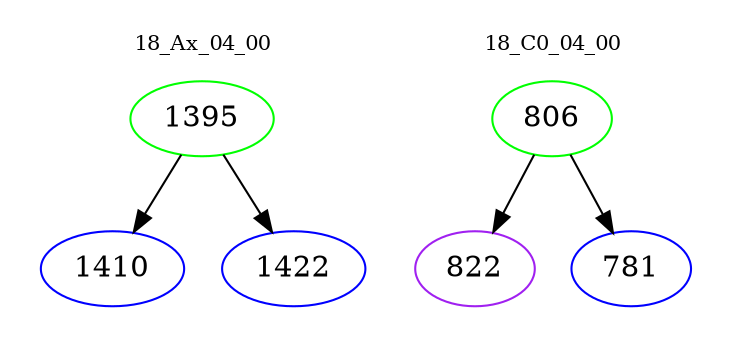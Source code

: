 digraph{
subgraph cluster_0 {
color = white
label = "18_Ax_04_00";
fontsize=10;
T0_1395 [label="1395", color="green"]
T0_1395 -> T0_1410 [color="black"]
T0_1410 [label="1410", color="blue"]
T0_1395 -> T0_1422 [color="black"]
T0_1422 [label="1422", color="blue"]
}
subgraph cluster_1 {
color = white
label = "18_C0_04_00";
fontsize=10;
T1_806 [label="806", color="green"]
T1_806 -> T1_822 [color="black"]
T1_822 [label="822", color="purple"]
T1_806 -> T1_781 [color="black"]
T1_781 [label="781", color="blue"]
}
}
